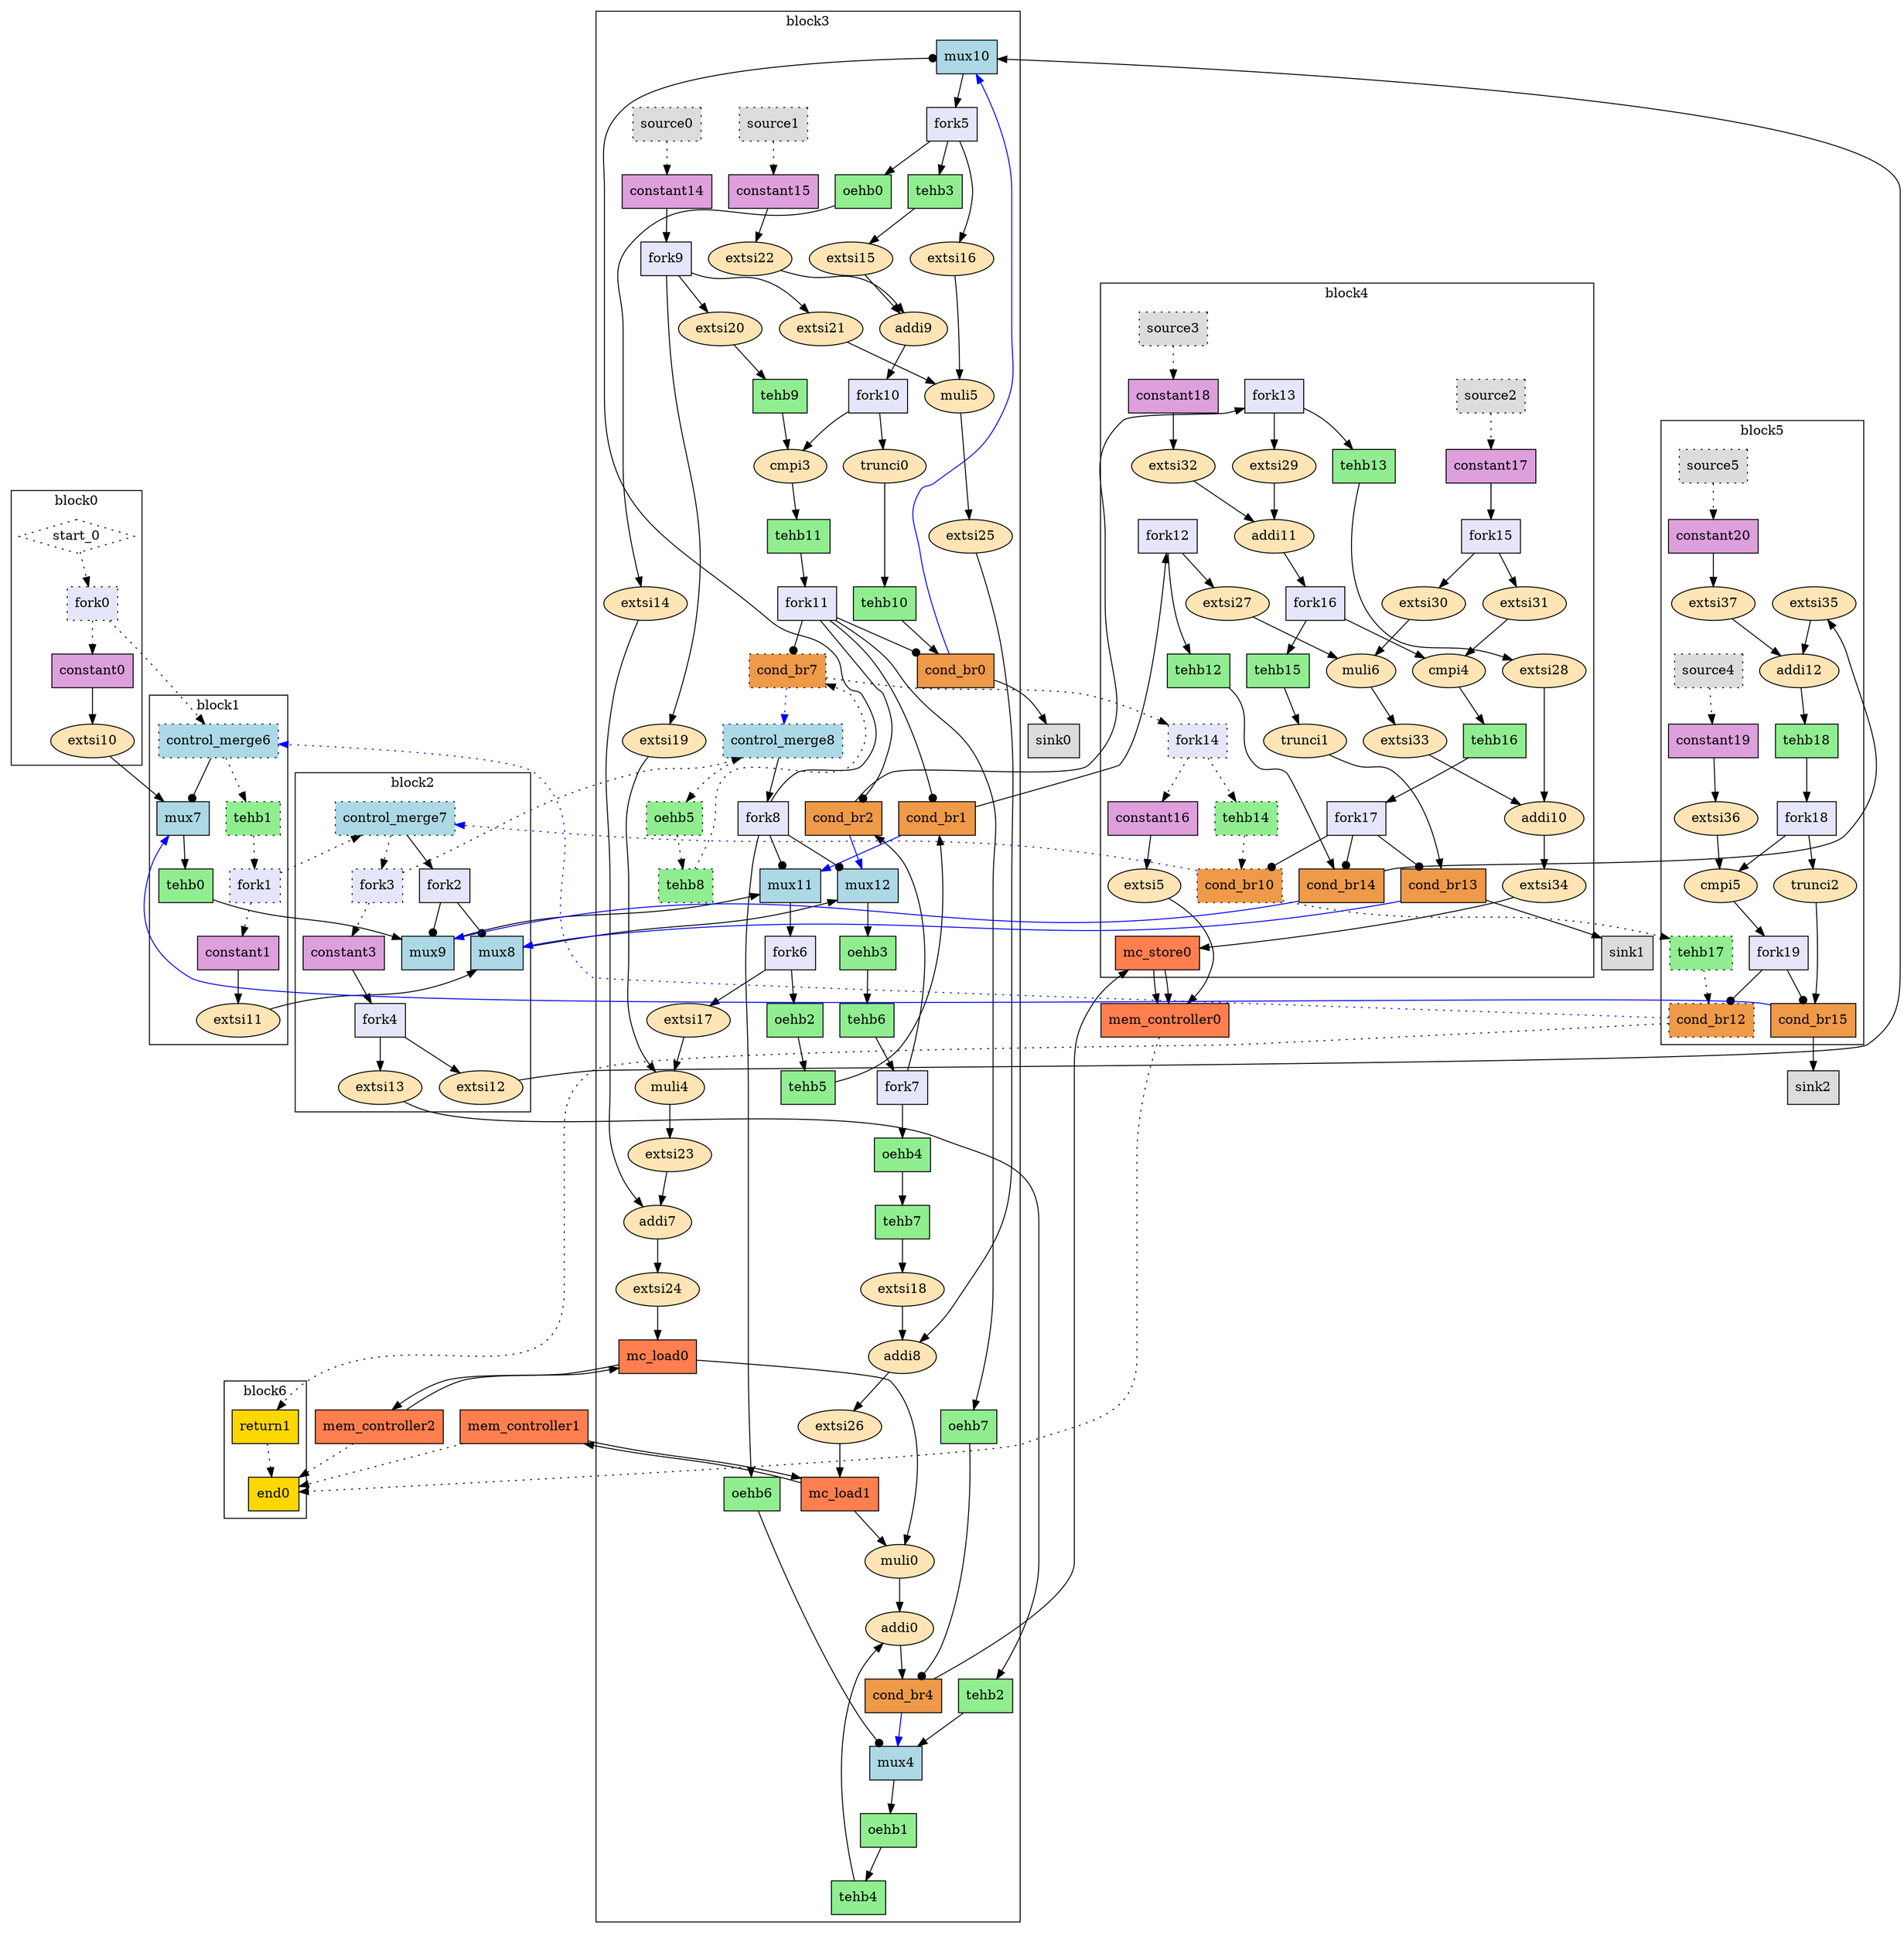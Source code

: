 Digraph G {
  splines=spline;
  compound=true; // Allow edges between clusters
  // Units/Channels in BB 0
  subgraph "cluster0" {
    label="block0"
    // Units from function arguments
    "start_0" [mlir_op="handshake.func", shape=diamond, label="start_0", style="dotted", type="Entry", control="true", in="in1:0", out="out1:0", bbID=1]
    // Units in BB 0
    "fork0" [mlir_op="handshake.fork", label="fork0", fillcolor=lavender, shape="box", style="filled, dotted", type="Fork", delay="0.000 0.100 0.100 0.000 0.000 0.000 0.000 0.000", in="in1:0", out="out1:0 out2:0", bbID=1]
    "constant0" [mlir_op="handshake.constant", label="constant0", fillcolor=plum, shape="box", style="filled", type="Constant", delay="0.000 0.000 0.000 0.000 0.000 0.000 0.000 0.000", in="in1:1", out="out1:1", value="0x0", bbID=1]
    "extsi10" [mlir_op="arith.extsi", label="extsi10", fillcolor=moccasin, shape="oval", style="filled", type="Operator", delay="0.000 0.000 0.000 0.000 0.000 0.000 0.000 0.000", in="in1:1", latency="0", op="sext_op", out="out1:6", II=1, bbID=1]
    // Channels from function arguments
    "start_0" -> "fork0" [style="dotted", dir="both", arrowtail="none", arrowhead="normal", from="out1", to="in1"]
    // Channels in BB 0
    "fork0" -> "constant0" [style="dotted", dir="both", arrowtail="none", arrowhead="normal", from="out2", to="in1"]
    "constant0" -> "extsi10" [style="solid", dir="both", arrowtail="none", arrowhead="normal", from="out1", to="in1"]
  }
  // Units/Channels in BB 1
  subgraph "cluster1" {
    label="block1"
    // Units in BB 1
    "mux7" [mlir_op="handshake.mux", label="mux7", fillcolor=lightblue, shape="box", style="filled", type="Mux", delay="1.412 1.397 0.000 1.412 1.397 1.412 0.000 0.000", in="in1?:1 in2:6 in3:6", out="out1:6", bbID=2]
    "control_merge6" [mlir_op="handshake.control_merge", label="control_merge6", fillcolor=lightblue, shape="box", style="filled, dotted", type="CntrlMerge", delay="0.000 1.397 0.000 0.000 0.000 0.000 0.000 0.000", in="in1:0 in2:0", out="out1:0 out2?:1", bbID=2]
    "tehb1" [mlir_op="handshake.tehb", label="tehb1", fillcolor=lightgreen, shape="box", style="filled, dotted", type="Buffer", delay="0.000 0.000 0.000 0.000 0.000 0.000 0.000 0.000", in="in1:0", out="out1:0", transparent="true", bbID=2, slots=3001]
    "fork1" [mlir_op="handshake.fork", label="fork1", fillcolor=lavender, shape="box", style="filled, dotted", type="Fork", delay="0.000 0.100 0.100 0.000 0.000 0.000 0.000 0.000", in="in1:0", out="out1:0 out2:0", bbID=2]
    "constant1" [mlir_op="handshake.constant", label="constant1", fillcolor=plum, shape="box", style="filled", type="Constant", delay="0.000 0.000 0.000 0.000 0.000 0.000 0.000 0.000", in="in1:1", out="out1:1", value="0x0", bbID=2]
    "extsi11" [mlir_op="arith.extsi", label="extsi11", fillcolor=moccasin, shape="oval", style="filled", type="Operator", delay="0.000 0.000 0.000 0.000 0.000 0.000 0.000 0.000", in="in1:1", latency="0", op="sext_op", out="out1:6", II=1, bbID=2]
    "tehb0" [mlir_op="handshake.tehb", label="tehb0", fillcolor=lightgreen, shape="box", style="filled", type="Buffer", delay="0.000 0.000 0.000 0.000 0.000 0.000 0.000 0.000", in="in1:6", out="out1:6", transparent="true", bbID=2, slots=3001]
    // Channels in BB 1
    "mux7" -> "tehb0" [style="solid", dir="both", arrowtail="none", arrowhead="normal", from="out1", to="in1"]
    "control_merge6" -> "tehb1" [style="dotted", dir="both", arrowtail="none", arrowhead="normal", from="out1", to="in1"]
    "control_merge6" -> "mux7" [style="solid", dir="both", arrowtail="none", arrowhead="dot", from="out2", to="in1"]
    "tehb1" -> "fork1" [style="dotted", dir="both", arrowtail="none", arrowhead="normal", from="out1", to="in1"]
    "fork1" -> "constant1" [style="dotted", dir="both", arrowtail="none", arrowhead="normal", from="out1", to="in1"]
    "constant1" -> "extsi11" [style="solid", dir="both", arrowtail="none", arrowhead="normal", from="out1", to="in1"]
  }
  // Units/Channels in BB 2
  subgraph "cluster2" {
    label="block2"
    // Units in BB 2
    "mux8" [mlir_op="handshake.mux", label="mux8", fillcolor=lightblue, shape="box", style="filled", type="Mux", delay="1.412 1.397 0.000 1.412 1.397 1.412 0.000 0.000", in="in1?:1 in2:6 in3:6", out="out1:6", bbID=3]
    "mux9" [mlir_op="handshake.mux", label="mux9", fillcolor=lightblue, shape="box", style="filled", type="Mux", delay="1.412 1.397 0.000 1.412 1.397 1.412 0.000 0.000", in="in1?:1 in2:6 in3:6", out="out1:6", bbID=3]
    "control_merge7" [mlir_op="handshake.control_merge", label="control_merge7", fillcolor=lightblue, shape="box", style="filled, dotted", type="CntrlMerge", delay="0.000 1.397 0.000 0.000 0.000 0.000 0.000 0.000", in="in1:0 in2:0", out="out1:0 out2?:1", bbID=3]
    "fork2" [mlir_op="handshake.fork", label="fork2", fillcolor=lavender, shape="box", style="filled", type="Fork", delay="0.000 0.100 0.100 0.000 0.000 0.000 0.000 0.000", in="in1:1", out="out1:1 out2:1", bbID=3]
    "fork3" [mlir_op="handshake.fork", label="fork3", fillcolor=lavender, shape="box", style="filled, dotted", type="Fork", delay="0.000 0.100 0.100 0.000 0.000 0.000 0.000 0.000", in="in1:0", out="out1:0 out2:0", bbID=3]
    "constant3" [mlir_op="handshake.constant", label="constant3", fillcolor=plum, shape="box", style="filled", type="Constant", delay="0.000 0.000 0.000 0.000 0.000 0.000 0.000 0.000", in="in1:1", out="out1:1", value="0x0", bbID=3]
    "fork4" [mlir_op="handshake.fork", label="fork4", fillcolor=lavender, shape="box", style="filled", type="Fork", delay="0.000 0.100 0.100 0.000 0.000 0.000 0.000 0.000", in="in1:1", out="out1:1 out2:1", bbID=3]
    "extsi12" [mlir_op="arith.extsi", label="extsi12", fillcolor=moccasin, shape="oval", style="filled", type="Operator", delay="0.000 0.000 0.000 0.000 0.000 0.000 0.000 0.000", in="in1:1", latency="0", op="sext_op", out="out1:6", II=1, bbID=3]
    "extsi13" [mlir_op="arith.extsi", label="extsi13", fillcolor=moccasin, shape="oval", style="filled", type="Operator", delay="0.000 0.000 0.000 0.000 0.000 0.000 0.000 0.000", in="in1:1", latency="0", op="sext_op", out="out1:32", II=1, bbID=3]
    // Channels in BB 2
    "control_merge7" -> "fork3" [style="dotted", dir="both", arrowtail="none", arrowhead="normal", from="out1", to="in1"]
    "control_merge7" -> "fork2" [style="solid", dir="both", arrowtail="none", arrowhead="normal", from="out2", to="in1"]
    "fork2" -> "mux9" [style="solid", dir="both", arrowtail="none", arrowhead="dot", from="out1", to="in1"]
    "fork2" -> "mux8" [style="solid", dir="both", arrowtail="none", arrowhead="dot", from="out2", to="in1"]
    "fork3" -> "constant3" [style="dotted", dir="both", arrowtail="none", arrowhead="normal", from="out1", to="in1"]
    "constant3" -> "fork4" [style="solid", dir="both", arrowtail="none", arrowhead="normal", from="out1", to="in1"]
    "fork4" -> "extsi12" [style="solid", dir="both", arrowtail="none", arrowhead="normal", from="out1", to="in1"]
    "fork4" -> "extsi13" [style="solid", dir="both", arrowtail="none", arrowhead="normal", from="out2", to="in1"]
  }
  // Units/Channels in BB 3
  subgraph "cluster3" {
    label="block3"
    // Units in BB 3
    "mux10" [mlir_op="handshake.mux", label="mux10", fillcolor=lightblue, shape="box", style="filled", type="Mux", delay="1.412 1.397 0.000 1.412 1.397 1.412 0.000 0.000", in="in1?:1 in2:6 in3:6", out="out1:6", bbID=4]
    "fork5" [mlir_op="handshake.fork", label="fork5", fillcolor=lavender, shape="box", style="filled", type="Fork", delay="0.000 0.100 0.100 0.000 0.000 0.000 0.000 0.000", in="in1:6", out="out1:6 out2:6 out3:6", bbID=4]
    "oehb0" [mlir_op="handshake.oehb", label="oehb0", fillcolor=lightgreen, shape="box", style="filled", type="Buffer", delay="0.000 0.000 0.000 0.000 0.000 0.000 0.000 0.000", in="in1:6", out="out1:6", transparent="false", bbID=4, slots=4002]
    "extsi14" [mlir_op="arith.extsi", label="extsi14", fillcolor=moccasin, shape="oval", style="filled", type="Operator", delay="0.000 0.000 0.000 0.000 0.000 0.000 0.000 0.000", in="in1:6", latency="0", op="sext_op", out="out1:13", II=1, bbID=4]
    "tehb3" [mlir_op="handshake.tehb", label="tehb3", fillcolor=lightgreen, shape="box", style="filled", type="Buffer", delay="0.000 0.000 0.000 0.000 0.000 0.000 0.000 0.000", in="in1:6", out="out1:6", transparent="true", bbID=4, slots=3001]
    "extsi15" [mlir_op="arith.extsi", label="extsi15", fillcolor=moccasin, shape="oval", style="filled", type="Operator", delay="0.000 0.000 0.000 0.000 0.000 0.000 0.000 0.000", in="in1:6", latency="0", op="sext_op", out="out1:7", II=1, bbID=4]
    "extsi16" [mlir_op="arith.extsi", label="extsi16", fillcolor=moccasin, shape="oval", style="filled", type="Operator", delay="0.000 0.000 0.000 0.000 0.000 0.000 0.000 0.000", in="in1:6", latency="0", op="sext_op", out="out1:12", II=1, bbID=4]
    "tehb2" [mlir_op="handshake.tehb", label="tehb2", fillcolor=lightgreen, shape="box", style="filled", type="Buffer", delay="0.000 0.000 0.000 0.000 0.000 0.000 0.000 0.000", in="in1:32", out="out1:32", transparent="true", bbID=4, slots=3001]
    "oehb6" [mlir_op="handshake.oehb", label="oehb6", fillcolor=lightgreen, shape="box", style="filled", type="Buffer", delay="0.000 0.000 0.000 0.000 0.000 0.000 0.000 0.000", in="in1:1", out="out1:1", transparent="false", bbID=4, slots=4003]
    "mux4" [mlir_op="handshake.mux", label="mux4", fillcolor=lightblue, shape="box", style="filled", type="Mux", delay="1.412 1.397 0.000 1.412 1.397 1.412 0.000 0.000", in="in1?:1 in2:32 in3:32", out="out1:32", bbID=4]
    "mux11" [mlir_op="handshake.mux", label="mux11", fillcolor=lightblue, shape="box", style="filled", type="Mux", delay="1.412 1.397 0.000 1.412 1.397 1.412 0.000 0.000", in="in1?:1 in2:6 in3:6", out="out1:6", bbID=4]
    "fork6" [mlir_op="handshake.fork", label="fork6", fillcolor=lavender, shape="box", style="filled", type="Fork", delay="0.000 0.100 0.100 0.000 0.000 0.000 0.000 0.000", in="in1:6", out="out1:6 out2:6", bbID=4]
    "extsi17" [mlir_op="arith.extsi", label="extsi17", fillcolor=moccasin, shape="oval", style="filled", type="Operator", delay="0.000 0.000 0.000 0.000 0.000 0.000 0.000 0.000", in="in1:6", latency="0", op="sext_op", out="out1:12", II=1, bbID=4]
    "mux12" [mlir_op="handshake.mux", label="mux12", fillcolor=lightblue, shape="box", style="filled", type="Mux", delay="1.412 1.397 0.000 1.412 1.397 1.412 0.000 0.000", in="in1?:1 in2:6 in3:6", out="out1:6", bbID=4]
    "oehb3" [mlir_op="handshake.oehb", label="oehb3", fillcolor=lightgreen, shape="box", style="filled", type="OEHB", delay="0.000 0.000 0.000 0.000 0.000 0.000 0.000 0.000", in="in1:6", out="out1:6", bbID=4, slots=1]
    "tehb6" [mlir_op="handshake.tehb", label="tehb6", fillcolor=lightgreen, shape="box", style="filled", type="TEHB", delay="0.000 0.000 0.000 0.000 0.000 0.000 0.000 0.000", in="in1:6", out="out1:6", bbID=4, slots=1]
    "fork7" [mlir_op="handshake.fork", label="fork7", fillcolor=lavender, shape="box", style="filled", type="Fork", delay="0.000 0.100 0.100 0.000 0.000 0.000 0.000 0.000", in="in1:6", out="out1:6 out2:6", bbID=4]
    "oehb4" [mlir_op="handshake.oehb", label="oehb4", fillcolor=lightgreen, shape="box", style="filled", type="OEHB", delay="0.000 0.000 0.000 0.000 0.000 0.000 0.000 0.000", in="in1:6", out="out1:6", bbID=4, slots=1]
    "tehb7" [mlir_op="handshake.tehb", label="tehb7", fillcolor=lightgreen, shape="box", style="filled", type="TEHB", delay="0.000 0.000 0.000 0.000 0.000 0.000 0.000 0.000", in="in1:6", out="out1:6", bbID=4, slots=1]
    "extsi18" [mlir_op="arith.extsi", label="extsi18", fillcolor=moccasin, shape="oval", style="filled", type="Operator", delay="0.000 0.000 0.000 0.000 0.000 0.000 0.000 0.000", in="in1:6", latency="0", op="sext_op", out="out1:13", II=1, bbID=4]
    "control_merge8" [mlir_op="handshake.control_merge", label="control_merge8", fillcolor=lightblue, shape="box", style="filled, dotted", type="CntrlMerge", delay="0.000 1.397 0.000 0.000 0.000 0.000 0.000 0.000", in="in1:0 in2:0", out="out1:0 out2?:1", bbID=4]
    "fork8" [mlir_op="handshake.fork", label="fork8", fillcolor=lavender, shape="box", style="filled", type="Fork", delay="0.000 0.100 0.100 0.000 0.000 0.000 0.000 0.000", in="in1:1", out="out1:1 out2:1 out3:1 out4:1", bbID=4]
    "source0" [mlir_op="handshake.source", label="source0", fillcolor=gainsboro, shape="box", style="filled, dotted", type="Source", delay="0.000 0.000 0.000 0.000 0.000 0.000 0.000 0.000", out="out1:0", bbID=4]
    "constant14" [mlir_op="handshake.constant", label="constant14", fillcolor=plum, shape="box", style="filled", type="Constant", delay="0.000 0.000 0.000 0.000 0.000 0.000 0.000 0.000", in="in1:6", out="out1:6", value="0x1e", bbID=4]
    "fork9" [mlir_op="handshake.fork", label="fork9", fillcolor=lavender, shape="box", style="filled", type="Fork", delay="0.000 0.100 0.100 0.000 0.000 0.000 0.000 0.000", in="in1:6", out="out1:6 out2:6 out3:6", bbID=4]
    "extsi19" [mlir_op="arith.extsi", label="extsi19", fillcolor=moccasin, shape="oval", style="filled", type="Operator", delay="0.000 0.000 0.000 0.000 0.000 0.000 0.000 0.000", in="in1:6", latency="0", op="sext_op", out="out1:12", II=1, bbID=4]
    "extsi20" [mlir_op="arith.extsi", label="extsi20", fillcolor=moccasin, shape="oval", style="filled", type="Operator", delay="0.000 0.000 0.000 0.000 0.000 0.000 0.000 0.000", in="in1:6", latency="0", op="sext_op", out="out1:7", II=1, bbID=4]
    "extsi21" [mlir_op="arith.extsi", label="extsi21", fillcolor=moccasin, shape="oval", style="filled", type="Operator", delay="0.000 0.000 0.000 0.000 0.000 0.000 0.000 0.000", in="in1:6", latency="0", op="sext_op", out="out1:12", II=1, bbID=4]
    "source1" [mlir_op="handshake.source", label="source1", fillcolor=gainsboro, shape="box", style="filled, dotted", type="Source", delay="0.000 0.000 0.000 0.000 0.000 0.000 0.000 0.000", out="out1:0", bbID=4]
    "constant15" [mlir_op="handshake.constant", label="constant15", fillcolor=plum, shape="box", style="filled", type="Constant", delay="0.000 0.000 0.000 0.000 0.000 0.000 0.000 0.000", in="in1:2", out="out1:2", value="0x1", bbID=4]
    "extsi22" [mlir_op="arith.extsi", label="extsi22", fillcolor=moccasin, shape="oval", style="filled", type="Operator", delay="0.000 0.000 0.000 0.000 0.000 0.000 0.000 0.000", in="in1:2", latency="0", op="sext_op", out="out1:7", II=1, bbID=4]
    "muli4" [mlir_op="arith.muli", label="muli4", fillcolor=moccasin, shape="oval", style="filled", type="Operator", delay="0.000 0.000 0.000 1.409 0.000 0.000 0.000 0.000", in="in1:12 in2:12", latency="4", op="mul_op", out="out1:12", II=1, bbID=4]
    "extsi23" [mlir_op="arith.extsi", label="extsi23", fillcolor=moccasin, shape="oval", style="filled", type="Operator", delay="0.000 0.000 0.000 0.000 0.000 0.000 0.000 0.000", in="in1:12", latency="0", op="sext_op", out="out1:13", II=1, bbID=4]
    "addi7" [mlir_op="arith.addi", label="addi7", fillcolor=moccasin, shape="oval", style="filled", type="Operator", delay="2.047 1.397 1.400 1.409 0.000 0.000 0.000 0.000", in="in1:13 in2:13", latency="0", op="add_op", out="out1:13", II=1, bbID=4]
    "extsi24" [mlir_op="arith.extsi", label="extsi24", fillcolor=moccasin, shape="oval", style="filled", type="Operator", delay="0.000 0.000 0.000 0.000 0.000 0.000 0.000 0.000", in="in1:13", latency="0", op="sext_op", out="out1:32", II=1, bbID=4]
    "mc_load0" [mlir_op="handshake.mc_load", label="mc_load0", fillcolor=coral, shape="box", style="filled", type="Operator", delay="1.412 1.409 0.000 0.000 0.000 0.000 0.000 0.000", in="in1:32 in2:32", latency="1", op="mc_load_op", out="out1:32 out2:32", II=1, bbID=4, portId=0]
    "muli5" [mlir_op="arith.muli", label="muli5", fillcolor=moccasin, shape="oval", style="filled", type="Operator", delay="0.000 0.000 0.000 1.409 0.000 0.000 0.000 0.000", in="in1:12 in2:12", latency="4", op="mul_op", out="out1:12", II=1, bbID=4]
    "extsi25" [mlir_op="arith.extsi", label="extsi25", fillcolor=moccasin, shape="oval", style="filled", type="Operator", delay="0.000 0.000 0.000 0.000 0.000 0.000 0.000 0.000", in="in1:12", latency="0", op="sext_op", out="out1:13", II=1, bbID=4]
    "addi8" [mlir_op="arith.addi", label="addi8", fillcolor=moccasin, shape="oval", style="filled", type="Operator", delay="2.047 1.397 1.400 1.409 0.000 0.000 0.000 0.000", in="in1:13 in2:13", latency="0", op="add_op", out="out1:13", II=1, bbID=4]
    "extsi26" [mlir_op="arith.extsi", label="extsi26", fillcolor=moccasin, shape="oval", style="filled", type="Operator", delay="0.000 0.000 0.000 0.000 0.000 0.000 0.000 0.000", in="in1:13", latency="0", op="sext_op", out="out1:32", II=1, bbID=4]
    "mc_load1" [mlir_op="handshake.mc_load", label="mc_load1", fillcolor=coral, shape="box", style="filled", type="Operator", delay="1.412 1.409 0.000 0.000 0.000 0.000 0.000 0.000", in="in1:32 in2:32", latency="1", op="mc_load_op", out="out1:32 out2:32", II=1, bbID=4, portId=0]
    "muli0" [mlir_op="arith.muli", label="muli0", fillcolor=moccasin, shape="oval", style="filled", type="Operator", delay="0.000 0.000 0.000 1.409 0.000 0.000 0.000 0.000", in="in1:32 in2:32", latency="4", op="mul_op", out="out1:32", II=1, bbID=4]
    "oehb1" [mlir_op="handshake.oehb", label="oehb1", fillcolor=lightgreen, shape="box", style="filled", type="OEHB", delay="0.000 0.000 0.000 0.000 0.000 0.000 0.000 0.000", in="in1:32", out="out1:32", bbID=4, slots=1]
    "tehb4" [mlir_op="handshake.tehb", label="tehb4", fillcolor=lightgreen, shape="box", style="filled", type="TEHB", delay="0.000 0.000 0.000 0.000 0.000 0.000 0.000 0.000", in="in1:32", out="out1:32", bbID=4, slots=1]
    "addi0" [mlir_op="arith.addi", label="addi0", fillcolor=moccasin, shape="oval", style="filled", type="Operator", delay="2.287 1.397 1.400 1.409 0.000 0.000 0.000 0.000", in="in1:32 in2:32", latency="0", op="add_op", out="out1:32", II=1, bbID=4]
    "addi9" [mlir_op="arith.addi", label="addi9", fillcolor=moccasin, shape="oval", style="filled", type="Operator", delay="1.927 1.397 1.400 1.409 0.000 0.000 0.000 0.000", in="in1:7 in2:7", latency="0", op="add_op", out="out1:7", II=1, bbID=4]
    "fork10" [mlir_op="handshake.fork", label="fork10", fillcolor=lavender, shape="box", style="filled", type="Fork", delay="0.000 0.100 0.100 0.000 0.000 0.000 0.000 0.000", in="in1:7", out="out1:7 out2:7", bbID=4]
    "trunci0" [mlir_op="arith.trunci", label="trunci0", fillcolor=moccasin, shape="oval", style="filled", type="Operator", delay="0.000 0.000 0.000 0.000 0.000 0.000 0.000 0.000", in="in1:7", latency="0", op="trunc_op", out="out1:6", II=1, bbID=4]
    "tehb9" [mlir_op="handshake.tehb", label="tehb9", fillcolor=lightgreen, shape="box", style="filled", type="Buffer", delay="0.000 0.000 0.000 0.000 0.000 0.000 0.000 0.000", in="in1:7", out="out1:7", transparent="true", bbID=4, slots=3001]
    "cmpi3" [mlir_op="arith.cmpi<", label="cmpi3", fillcolor=moccasin, shape="oval", style="filled", type="Operator", delay="1.998 1.397 1.400 1.409 0.000 0.000 0.000 0.000", in="in1:7 in2:7", latency="0", op="icmp_ult_op", out="out1:1", II=1, bbID=4]
    "tehb11" [mlir_op="handshake.tehb", label="tehb11", fillcolor=lightgreen, shape="box", style="filled", type="Buffer", delay="0.000 0.000 0.000 0.000 0.000 0.000 0.000 0.000", in="in1:1", out="out1:1", transparent="true", bbID=4, slots=3001]
    "fork11" [mlir_op="handshake.fork", label="fork11", fillcolor=lavender, shape="box", style="filled", type="Fork", delay="0.000 0.100 0.100 0.000 0.000 0.000 0.000 0.000", in="in1:1", out="out1:1 out2:1 out3:1 out4:1 out5:1", bbID=4]
    "tehb10" [mlir_op="handshake.tehb", label="tehb10", fillcolor=lightgreen, shape="box", style="filled", type="Buffer", delay="0.000 0.000 0.000 0.000 0.000 0.000 0.000 0.000", in="in1:6", out="out1:6", transparent="true", bbID=4, slots=3001]
    "cond_br0" [mlir_op="handshake.cond_br", label="cond_br0", fillcolor=tan2, shape="box", style="filled", type="Branch", delay="0.000 1.409 1.411 1.412 1.400 1.412 0.000 0.000", in="in1:6 in2?:1", out="out1+:6 out2-:6", bbID=4]
    "oehb7" [mlir_op="handshake.oehb", label="oehb7", fillcolor=lightgreen, shape="box", style="filled", type="Buffer", delay="0.000 0.000 0.000 0.000 0.000 0.000 0.000 0.000", in="in1:1", out="out1:1", transparent="false", bbID=4, slots=4003]
    "cond_br4" [mlir_op="handshake.cond_br", label="cond_br4", fillcolor=tan2, shape="box", style="filled", type="Branch", delay="0.000 1.409 1.411 1.412 1.400 1.412 0.000 0.000", in="in1:32 in2?:1", out="out1+:32 out2-:32", bbID=4]
    "oehb2" [mlir_op="handshake.oehb", label="oehb2", fillcolor=lightgreen, shape="box", style="filled", type="OEHB", delay="0.000 0.000 0.000 0.000 0.000 0.000 0.000 0.000", in="in1:6", out="out1:6", bbID=4, slots=1]
    "tehb5" [mlir_op="handshake.tehb", label="tehb5", fillcolor=lightgreen, shape="box", style="filled", type="TEHB", delay="0.000 0.000 0.000 0.000 0.000 0.000 0.000 0.000", in="in1:6", out="out1:6", bbID=4, slots=1]
    "cond_br1" [mlir_op="handshake.cond_br", label="cond_br1", fillcolor=tan2, shape="box", style="filled", type="Branch", delay="0.000 1.409 1.411 1.412 1.400 1.412 0.000 0.000", in="in1:6 in2?:1", out="out1+:6 out2-:6", bbID=4]
    "cond_br2" [mlir_op="handshake.cond_br", label="cond_br2", fillcolor=tan2, shape="box", style="filled", type="Branch", delay="0.000 1.409 1.411 1.412 1.400 1.412 0.000 0.000", in="in1:6 in2?:1", out="out1+:6 out2-:6", bbID=4]
    "oehb5" [mlir_op="handshake.oehb", label="oehb5", fillcolor=lightgreen, shape="box", style="filled, dotted", type="OEHB", delay="0.000 0.000 0.000 0.000 0.000 0.000 0.000 0.000", in="in1:0", out="out1:0", bbID=4, slots=1]
    "tehb8" [mlir_op="handshake.tehb", label="tehb8", fillcolor=lightgreen, shape="box", style="filled, dotted", type="TEHB", delay="0.000 0.000 0.000 0.000 0.000 0.000 0.000 0.000", in="in1:0", out="out1:0", bbID=4, slots=1]
    "cond_br7" [mlir_op="handshake.cond_br", label="cond_br7", fillcolor=tan2, shape="box", style="filled, dotted", type="Branch", delay="0.000 1.409 1.411 1.412 1.400 1.412 0.000 0.000", in="in1:0 in2?:1", out="out1+:0 out2-:0", bbID=4]
    // Channels in BB 3
    "mux10" -> "fork5" [style="solid", dir="both", arrowtail="none", arrowhead="normal", from="out1", to="in1"]
    "fork5" -> "oehb0" [style="solid", dir="both", arrowtail="none", arrowhead="normal", from="out1", to="in1"]
    "fork5" -> "tehb3" [style="solid", dir="both", arrowtail="none", arrowhead="normal", from="out2", to="in1"]
    "fork5" -> "extsi16" [style="solid", dir="both", arrowtail="none", arrowhead="normal", from="out3", to="in1"]
    "oehb0" -> "extsi14" [style="solid", dir="both", arrowtail="none", arrowhead="normal", from="out1", to="in1"]
    "extsi14" -> "addi7" [style="solid", dir="both", arrowtail="none", arrowhead="normal", from="out1", to="in1"]
    "tehb3" -> "extsi15" [style="solid", dir="both", arrowtail="none", arrowhead="normal", from="out1", to="in1"]
    "extsi15" -> "addi9" [style="solid", dir="both", arrowtail="none", arrowhead="normal", from="out1", to="in1"]
    "extsi16" -> "muli5" [style="solid", dir="both", arrowtail="none", arrowhead="normal", from="out1", to="in1"]
    "tehb2" -> "mux4" [style="solid", dir="both", arrowtail="none", arrowhead="normal", from="out1", to="in3"]
    "oehb6" -> "mux4" [style="solid", dir="both", arrowtail="none", arrowhead="dot", from="out1", to="in1"]
    "mux4" -> "oehb1" [style="solid", dir="both", arrowtail="none", arrowhead="normal", from="out1", to="in1"]
    "mux11" -> "fork6" [style="solid", dir="both", arrowtail="none", arrowhead="normal", from="out1", to="in1"]
    "fork6" -> "oehb2" [style="solid", dir="both", arrowtail="none", arrowhead="normal", from="out1", to="in1"]
    "fork6" -> "extsi17" [style="solid", dir="both", arrowtail="none", arrowhead="normal", from="out2", to="in1"]
    "extsi17" -> "muli4" [style="solid", dir="both", arrowtail="none", arrowhead="normal", from="out1", to="in1"]
    "mux12" -> "oehb3" [style="solid", dir="both", arrowtail="none", arrowhead="normal", from="out1", to="in1"]
    "oehb3" -> "tehb6" [style="solid", dir="both", arrowtail="none", arrowhead="normal", from="out1", to="in1"]
    "tehb6" -> "fork7" [style="solid", dir="both", arrowtail="none", arrowhead="normal", from="out1", to="in1"]
    "fork7" -> "cond_br2" [style="solid", dir="both", arrowtail="none", arrowhead="normal", from="out1", to="in1"]
    "fork7" -> "oehb4" [style="solid", dir="both", arrowtail="none", arrowhead="normal", from="out2", to="in1"]
    "oehb4" -> "tehb7" [style="solid", dir="both", arrowtail="none", arrowhead="normal", from="out1", to="in1"]
    "tehb7" -> "extsi18" [style="solid", dir="both", arrowtail="none", arrowhead="normal", from="out1", to="in1"]
    "extsi18" -> "addi8" [style="solid", dir="both", arrowtail="none", arrowhead="normal", from="out1", to="in1"]
    "control_merge8" -> "oehb5" [style="dotted", dir="both", arrowtail="none", arrowhead="normal", from="out1", to="in1"]
    "control_merge8" -> "fork8" [style="solid", dir="both", arrowtail="none", arrowhead="normal", from="out2", to="in1"]
    "fork8" -> "mux11" [style="solid", dir="both", arrowtail="none", arrowhead="dot", from="out1", to="in1"]
    "fork8" -> "mux12" [style="solid", dir="both", arrowtail="none", arrowhead="dot", from="out2", to="in1"]
    "fork8" -> "mux10" [style="solid", dir="both", arrowtail="none", arrowhead="dot", from="out3", to="in1"]
    "fork8" -> "oehb6" [style="solid", dir="both", arrowtail="none", arrowhead="normal", from="out4", to="in1"]
    "source0" -> "constant14" [style="dotted", dir="both", arrowtail="none", arrowhead="normal", from="out1", to="in1"]
    "constant14" -> "fork9" [style="solid", dir="both", arrowtail="none", arrowhead="normal", from="out1", to="in1"]
    "fork9" -> "extsi19" [style="solid", dir="both", arrowtail="none", arrowhead="normal", from="out1", to="in1"]
    "fork9" -> "extsi20" [style="solid", dir="both", arrowtail="none", arrowhead="normal", from="out2", to="in1"]
    "fork9" -> "extsi21" [style="solid", dir="both", arrowtail="none", arrowhead="normal", from="out3", to="in1"]
    "extsi19" -> "muli4" [style="solid", dir="both", arrowtail="none", arrowhead="normal", from="out1", to="in2"]
    "extsi20" -> "tehb9" [style="solid", dir="both", arrowtail="none", arrowhead="normal", from="out1", to="in1"]
    "extsi21" -> "muli5" [style="solid", dir="both", arrowtail="none", arrowhead="normal", from="out1", to="in2"]
    "source1" -> "constant15" [style="dotted", dir="both", arrowtail="none", arrowhead="normal", from="out1", to="in1"]
    "constant15" -> "extsi22" [style="solid", dir="both", arrowtail="none", arrowhead="normal", from="out1", to="in1"]
    "extsi22" -> "addi9" [style="solid", dir="both", arrowtail="none", arrowhead="normal", from="out1", to="in2"]
    "muli4" -> "extsi23" [style="solid", dir="both", arrowtail="none", arrowhead="normal", from="out1", to="in1"]
    "extsi23" -> "addi7" [style="solid", dir="both", arrowtail="none", arrowhead="normal", from="out1", to="in2"]
    "addi7" -> "extsi24" [style="solid", dir="both", arrowtail="none", arrowhead="normal", from="out1", to="in1"]
    "extsi24" -> "mc_load0" [style="solid", dir="both", arrowtail="none", arrowhead="normal", from="out1", to="in2"]
    "mc_load0" -> "muli0" [style="solid", dir="both", arrowtail="none", arrowhead="normal", from="out1", to="in1"]
    "muli5" -> "extsi25" [style="solid", dir="both", arrowtail="none", arrowhead="normal", from="out1", to="in1"]
    "extsi25" -> "addi8" [style="solid", dir="both", arrowtail="none", arrowhead="normal", from="out1", to="in2"]
    "addi8" -> "extsi26" [style="solid", dir="both", arrowtail="none", arrowhead="normal", from="out1", to="in1"]
    "extsi26" -> "mc_load1" [style="solid", dir="both", arrowtail="none", arrowhead="normal", from="out1", to="in2"]
    "mc_load1" -> "muli0" [style="solid", dir="both", arrowtail="none", arrowhead="normal", from="out1", to="in2"]
    "muli0" -> "addi0" [style="solid", dir="both", arrowtail="none", arrowhead="normal", from="out1", to="in2"]
    "oehb1" -> "tehb4" [style="solid", dir="both", arrowtail="none", arrowhead="normal", from="out1", to="in1"]
    "tehb4" -> "addi0" [style="solid", dir="both", arrowtail="none", arrowhead="normal", from="out1", to="in1"]
    "addi0" -> "cond_br4" [style="solid", dir="both", arrowtail="none", arrowhead="normal", from="out1", to="in1"]
    "addi9" -> "fork10" [style="solid", dir="both", arrowtail="none", arrowhead="normal", from="out1", to="in1"]
    "fork10" -> "trunci0" [style="solid", dir="both", arrowtail="none", arrowhead="normal", from="out1", to="in1"]
    "fork10" -> "cmpi3" [style="solid", dir="both", arrowtail="none", arrowhead="normal", from="out2", to="in1"]
    "trunci0" -> "tehb10" [style="solid", dir="both", arrowtail="none", arrowhead="normal", from="out1", to="in1"]
    "tehb9" -> "cmpi3" [style="solid", dir="both", arrowtail="none", arrowhead="normal", from="out1", to="in2"]
    "cmpi3" -> "tehb11" [style="solid", dir="both", arrowtail="none", arrowhead="normal", from="out1", to="in1"]
    "tehb11" -> "fork11" [style="solid", dir="both", arrowtail="none", arrowhead="normal", from="out1", to="in1"]
    "fork11" -> "cond_br0" [style="solid", dir="both", arrowtail="none", arrowhead="dot", from="out1", to="in2"]
    "fork11" -> "cond_br1" [style="solid", dir="both", arrowtail="none", arrowhead="dot", from="out2", to="in2"]
    "fork11" -> "cond_br2" [style="solid", dir="both", arrowtail="none", arrowhead="dot", from="out3", to="in2"]
    "fork11" -> "oehb7" [style="solid", dir="both", arrowtail="none", arrowhead="normal", from="out4", to="in1"]
    "fork11" -> "cond_br7" [style="solid", dir="both", arrowtail="none", arrowhead="dot", from="out5", to="in2"]
    "tehb10" -> "cond_br0" [style="solid", dir="both", arrowtail="none", arrowhead="normal", from="out1", to="in1"]
    "cond_br0" -> "mux10" [style="solid", dir="both", arrowtail="none", arrowhead="normal", from="out1", to="in2",  color="blue"]
    "oehb7" -> "cond_br4" [style="solid", dir="both", arrowtail="none", arrowhead="dot", from="out1", to="in2"]
    "cond_br4" -> "mux4" [style="solid", dir="both", arrowtail="none", arrowhead="normal", from="out1", to="in2",  color="blue"]
    "oehb2" -> "tehb5" [style="solid", dir="both", arrowtail="none", arrowhead="normal", from="out1", to="in1"]
    "tehb5" -> "cond_br1" [style="solid", dir="both", arrowtail="none", arrowhead="normal", from="out1", to="in1"]
    "cond_br1" -> "mux11" [style="solid", dir="both", arrowtail="none", arrowhead="normal", from="out1", to="in2",  color="blue"]
    "cond_br2" -> "mux12" [style="solid", dir="both", arrowtail="none", arrowhead="normal", from="out1", to="in2",  color="blue"]
    "oehb5" -> "tehb8" [style="dotted", dir="both", arrowtail="none", arrowhead="normal", from="out1", to="in1"]
    "tehb8" -> "cond_br7" [style="dotted", dir="both", arrowtail="none", arrowhead="normal", from="out1", to="in1"]
    "cond_br7" -> "control_merge8" [style="dotted", dir="both", arrowtail="none", arrowhead="normal", from="out1", to="in1",  color="blue"]
  }
  // Units/Channels in BB 4
  subgraph "cluster4" {
    label="block4"
    // Units in BB 4
    "fork12" [mlir_op="handshake.fork", label="fork12", fillcolor=lavender, shape="box", style="filled", type="Fork", delay="0.000 0.100 0.100 0.000 0.000 0.000 0.000 0.000", in="in1:6", out="out1:6 out2:6", bbID=5]
    "extsi27" [mlir_op="arith.extsi", label="extsi27", fillcolor=moccasin, shape="oval", style="filled", type="Operator", delay="0.000 0.000 0.000 0.000 0.000 0.000 0.000 0.000", in="in1:6", latency="0", op="sext_op", out="out1:12", II=1, bbID=5]
    "fork13" [mlir_op="handshake.fork", label="fork13", fillcolor=lavender, shape="box", style="filled", type="Fork", delay="0.000 0.100 0.100 0.000 0.000 0.000 0.000 0.000", in="in1:6", out="out1:6 out2:6", bbID=5]
    "tehb13" [mlir_op="handshake.tehb", label="tehb13", fillcolor=lightgreen, shape="box", style="filled", type="Buffer", delay="0.000 0.000 0.000 0.000 0.000 0.000 0.000 0.000", in="in1:6", out="out1:6", transparent="true", bbID=5, slots=3001]
    "extsi28" [mlir_op="arith.extsi", label="extsi28", fillcolor=moccasin, shape="oval", style="filled", type="Operator", delay="0.000 0.000 0.000 0.000 0.000 0.000 0.000 0.000", in="in1:6", latency="0", op="sext_op", out="out1:13", II=1, bbID=5]
    "extsi29" [mlir_op="arith.extsi", label="extsi29", fillcolor=moccasin, shape="oval", style="filled", type="Operator", delay="0.000 0.000 0.000 0.000 0.000 0.000 0.000 0.000", in="in1:6", latency="0", op="sext_op", out="out1:7", II=1, bbID=5]
    "fork14" [mlir_op="handshake.fork", label="fork14", fillcolor=lavender, shape="box", style="filled, dotted", type="Fork", delay="0.000 0.100 0.100 0.000 0.000 0.000 0.000 0.000", in="in1:0", out="out1:0 out2:0", bbID=5]
    "constant16" [mlir_op="handshake.constant", label="constant16", fillcolor=plum, shape="box", style="filled", type="Constant", delay="0.000 0.000 0.000 0.000 0.000 0.000 0.000 0.000", in="in1:2", out="out1:2", value="0x1", bbID=5]
    "extsi5" [mlir_op="arith.extsi", label="extsi5", fillcolor=moccasin, shape="oval", style="filled", type="Operator", delay="0.000 0.000 0.000 0.000 0.000 0.000 0.000 0.000", in="in1:2", latency="0", op="sext_op", out="out1:32", II=1, bbID=5]
    "source2" [mlir_op="handshake.source", label="source2", fillcolor=gainsboro, shape="box", style="filled, dotted", type="Source", delay="0.000 0.000 0.000 0.000 0.000 0.000 0.000 0.000", out="out1:0", bbID=5]
    "constant17" [mlir_op="handshake.constant", label="constant17", fillcolor=plum, shape="box", style="filled", type="Constant", delay="0.000 0.000 0.000 0.000 0.000 0.000 0.000 0.000", in="in1:6", out="out1:6", value="0x1e", bbID=5]
    "fork15" [mlir_op="handshake.fork", label="fork15", fillcolor=lavender, shape="box", style="filled", type="Fork", delay="0.000 0.100 0.100 0.000 0.000 0.000 0.000 0.000", in="in1:6", out="out1:6 out2:6", bbID=5]
    "extsi30" [mlir_op="arith.extsi", label="extsi30", fillcolor=moccasin, shape="oval", style="filled", type="Operator", delay="0.000 0.000 0.000 0.000 0.000 0.000 0.000 0.000", in="in1:6", latency="0", op="sext_op", out="out1:12", II=1, bbID=5]
    "extsi31" [mlir_op="arith.extsi", label="extsi31", fillcolor=moccasin, shape="oval", style="filled", type="Operator", delay="0.000 0.000 0.000 0.000 0.000 0.000 0.000 0.000", in="in1:6", latency="0", op="sext_op", out="out1:7", II=1, bbID=5]
    "source3" [mlir_op="handshake.source", label="source3", fillcolor=gainsboro, shape="box", style="filled, dotted", type="Source", delay="0.000 0.000 0.000 0.000 0.000 0.000 0.000 0.000", out="out1:0", bbID=5]
    "constant18" [mlir_op="handshake.constant", label="constant18", fillcolor=plum, shape="box", style="filled", type="Constant", delay="0.000 0.000 0.000 0.000 0.000 0.000 0.000 0.000", in="in1:2", out="out1:2", value="0x1", bbID=5]
    "extsi32" [mlir_op="arith.extsi", label="extsi32", fillcolor=moccasin, shape="oval", style="filled", type="Operator", delay="0.000 0.000 0.000 0.000 0.000 0.000 0.000 0.000", in="in1:2", latency="0", op="sext_op", out="out1:7", II=1, bbID=5]
    "muli6" [mlir_op="arith.muli", label="muli6", fillcolor=moccasin, shape="oval", style="filled", type="Operator", delay="0.000 0.000 0.000 1.409 0.000 0.000 0.000 0.000", in="in1:12 in2:12", latency="4", op="mul_op", out="out1:12", II=1, bbID=5]
    "extsi33" [mlir_op="arith.extsi", label="extsi33", fillcolor=moccasin, shape="oval", style="filled", type="Operator", delay="0.000 0.000 0.000 0.000 0.000 0.000 0.000 0.000", in="in1:12", latency="0", op="sext_op", out="out1:13", II=1, bbID=5]
    "addi10" [mlir_op="arith.addi", label="addi10", fillcolor=moccasin, shape="oval", style="filled", type="Operator", delay="2.047 1.397 1.400 1.409 0.000 0.000 0.000 0.000", in="in1:13 in2:13", latency="0", op="add_op", out="out1:13", II=1, bbID=5]
    "extsi34" [mlir_op="arith.extsi", label="extsi34", fillcolor=moccasin, shape="oval", style="filled", type="Operator", delay="0.000 0.000 0.000 0.000 0.000 0.000 0.000 0.000", in="in1:13", latency="0", op="sext_op", out="out1:32", II=1, bbID=5]
    "mc_store0" [mlir_op="handshake.mc_store", label="mc_store0", fillcolor=coral, shape="box", style="filled", type="Operator", delay="0.672 1.397 1.400 1.409 0.000 0.000 0.000 0.000", in="in1:32 in2:32", latency="0", op="mc_store_op", out="out1:32 out2:32", II=1, bbID=5, portId=0]
    "addi11" [mlir_op="arith.addi", label="addi11", fillcolor=moccasin, shape="oval", style="filled", type="Operator", delay="1.927 1.397 1.400 1.409 0.000 0.000 0.000 0.000", in="in1:7 in2:7", latency="0", op="add_op", out="out1:7", II=1, bbID=5]
    "fork16" [mlir_op="handshake.fork", label="fork16", fillcolor=lavender, shape="box", style="filled", type="Fork", delay="0.000 0.100 0.100 0.000 0.000 0.000 0.000 0.000", in="in1:7", out="out1:7 out2:7", bbID=5]
    "tehb15" [mlir_op="handshake.tehb", label="tehb15", fillcolor=lightgreen, shape="box", style="filled", type="Buffer", delay="0.000 0.000 0.000 0.000 0.000 0.000 0.000 0.000", in="in1:7", out="out1:7", transparent="true", bbID=5, slots=3001]
    "trunci1" [mlir_op="arith.trunci", label="trunci1", fillcolor=moccasin, shape="oval", style="filled", type="Operator", delay="0.000 0.000 0.000 0.000 0.000 0.000 0.000 0.000", in="in1:7", latency="0", op="trunc_op", out="out1:6", II=1, bbID=5]
    "cmpi4" [mlir_op="arith.cmpi<", label="cmpi4", fillcolor=moccasin, shape="oval", style="filled", type="Operator", delay="1.998 1.397 1.400 1.409 0.000 0.000 0.000 0.000", in="in1:7 in2:7", latency="0", op="icmp_ult_op", out="out1:1", II=1, bbID=5]
    "tehb16" [mlir_op="handshake.tehb", label="tehb16", fillcolor=lightgreen, shape="box", style="filled", type="Buffer", delay="0.000 0.000 0.000 0.000 0.000 0.000 0.000 0.000", in="in1:1", out="out1:1", transparent="true", bbID=5, slots=3001]
    "fork17" [mlir_op="handshake.fork", label="fork17", fillcolor=lavender, shape="box", style="filled", type="Fork", delay="0.000 0.100 0.100 0.000 0.000 0.000 0.000 0.000", in="in1:1", out="out1:1 out2:1 out3:1", bbID=5]
    "cond_br13" [mlir_op="handshake.cond_br", label="cond_br13", fillcolor=tan2, shape="box", style="filled", type="Branch", delay="0.000 1.409 1.411 1.412 1.400 1.412 0.000 0.000", in="in1:6 in2?:1", out="out1+:6 out2-:6", bbID=5]
    "tehb12" [mlir_op="handshake.tehb", label="tehb12", fillcolor=lightgreen, shape="box", style="filled", type="Buffer", delay="0.000 0.000 0.000 0.000 0.000 0.000 0.000 0.000", in="in1:6", out="out1:6", transparent="true", bbID=5, slots=3001]
    "cond_br14" [mlir_op="handshake.cond_br", label="cond_br14", fillcolor=tan2, shape="box", style="filled", type="Branch", delay="0.000 1.409 1.411 1.412 1.400 1.412 0.000 0.000", in="in1:6 in2?:1", out="out1+:6 out2-:6", bbID=5]
    "tehb14" [mlir_op="handshake.tehb", label="tehb14", fillcolor=lightgreen, shape="box", style="filled, dotted", type="Buffer", delay="0.000 0.000 0.000 0.000 0.000 0.000 0.000 0.000", in="in1:0", out="out1:0", transparent="true", bbID=5, slots=3001]
    "cond_br10" [mlir_op="handshake.cond_br", label="cond_br10", fillcolor=tan2, shape="box", style="filled, dotted", type="Branch", delay="0.000 1.409 1.411 1.412 1.400 1.412 0.000 0.000", in="in1:0 in2?:1", out="out1+:0 out2-:0", bbID=5]
    // Channels in BB 4
    "fork12" -> "tehb12" [style="solid", dir="both", arrowtail="none", arrowhead="normal", from="out1", to="in1"]
    "fork12" -> "extsi27" [style="solid", dir="both", arrowtail="none", arrowhead="normal", from="out2", to="in1"]
    "extsi27" -> "muli6" [style="solid", dir="both", arrowtail="none", arrowhead="normal", from="out1", to="in1"]
    "fork13" -> "tehb13" [style="solid", dir="both", arrowtail="none", arrowhead="normal", from="out1", to="in1"]
    "fork13" -> "extsi29" [style="solid", dir="both", arrowtail="none", arrowhead="normal", from="out2", to="in1"]
    "tehb13" -> "extsi28" [style="solid", dir="both", arrowtail="none", arrowhead="normal", from="out1", to="in1"]
    "extsi28" -> "addi10" [style="solid", dir="both", arrowtail="none", arrowhead="normal", from="out1", to="in1"]
    "extsi29" -> "addi11" [style="solid", dir="both", arrowtail="none", arrowhead="normal", from="out1", to="in1"]
    "fork14" -> "tehb14" [style="dotted", dir="both", arrowtail="none", arrowhead="normal", from="out1", to="in1"]
    "fork14" -> "constant16" [style="dotted", dir="both", arrowtail="none", arrowhead="normal", from="out2", to="in1"]
    "constant16" -> "extsi5" [style="solid", dir="both", arrowtail="none", arrowhead="normal", from="out1", to="in1"]
    "source2" -> "constant17" [style="dotted", dir="both", arrowtail="none", arrowhead="normal", from="out1", to="in1"]
    "constant17" -> "fork15" [style="solid", dir="both", arrowtail="none", arrowhead="normal", from="out1", to="in1"]
    "fork15" -> "extsi30" [style="solid", dir="both", arrowtail="none", arrowhead="normal", from="out1", to="in1"]
    "fork15" -> "extsi31" [style="solid", dir="both", arrowtail="none", arrowhead="normal", from="out2", to="in1"]
    "extsi30" -> "muli6" [style="solid", dir="both", arrowtail="none", arrowhead="normal", from="out1", to="in2"]
    "extsi31" -> "cmpi4" [style="solid", dir="both", arrowtail="none", arrowhead="normal", from="out1", to="in2"]
    "source3" -> "constant18" [style="dotted", dir="both", arrowtail="none", arrowhead="normal", from="out1", to="in1"]
    "constant18" -> "extsi32" [style="solid", dir="both", arrowtail="none", arrowhead="normal", from="out1", to="in1"]
    "extsi32" -> "addi11" [style="solid", dir="both", arrowtail="none", arrowhead="normal", from="out1", to="in2"]
    "muli6" -> "extsi33" [style="solid", dir="both", arrowtail="none", arrowhead="normal", from="out1", to="in1"]
    "extsi33" -> "addi10" [style="solid", dir="both", arrowtail="none", arrowhead="normal", from="out1", to="in2"]
    "addi10" -> "extsi34" [style="solid", dir="both", arrowtail="none", arrowhead="normal", from="out1", to="in1"]
    "extsi34" -> "mc_store0" [style="solid", dir="both", arrowtail="none", arrowhead="normal", from="out1", to="in2"]
    "addi11" -> "fork16" [style="solid", dir="both", arrowtail="none", arrowhead="normal", from="out1", to="in1"]
    "fork16" -> "tehb15" [style="solid", dir="both", arrowtail="none", arrowhead="normal", from="out1", to="in1"]
    "fork16" -> "cmpi4" [style="solid", dir="both", arrowtail="none", arrowhead="normal", from="out2", to="in1"]
    "tehb15" -> "trunci1" [style="solid", dir="both", arrowtail="none", arrowhead="normal", from="out1", to="in1"]
    "trunci1" -> "cond_br13" [style="solid", dir="both", arrowtail="none", arrowhead="normal", from="out1", to="in1"]
    "cmpi4" -> "tehb16" [style="solid", dir="both", arrowtail="none", arrowhead="normal", from="out1", to="in1"]
    "tehb16" -> "fork17" [style="solid", dir="both", arrowtail="none", arrowhead="normal", from="out1", to="in1"]
    "fork17" -> "cond_br13" [style="solid", dir="both", arrowtail="none", arrowhead="dot", from="out1", to="in2"]
    "fork17" -> "cond_br14" [style="solid", dir="both", arrowtail="none", arrowhead="dot", from="out2", to="in2"]
    "fork17" -> "cond_br10" [style="solid", dir="both", arrowtail="none", arrowhead="dot", from="out3", to="in2"]
    "tehb12" -> "cond_br14" [style="solid", dir="both", arrowtail="none", arrowhead="normal", from="out1", to="in1"]
    "tehb14" -> "cond_br10" [style="dotted", dir="both", arrowtail="none", arrowhead="normal", from="out1", to="in1"]
  }
  // Units/Channels in BB 5
  subgraph "cluster5" {
    label="block5"
    // Units in BB 5
    "extsi35" [mlir_op="arith.extsi", label="extsi35", fillcolor=moccasin, shape="oval", style="filled", type="Operator", delay="0.000 0.000 0.000 0.000 0.000 0.000 0.000 0.000", in="in1:6", latency="0", op="sext_op", out="out1:7", II=1, bbID=6]
    "tehb17" [mlir_op="handshake.tehb", label="tehb17", fillcolor=lightgreen, shape="box", style="filled, dotted", type="Buffer", delay="0.000 0.000 0.000 0.000 0.000 0.000 0.000 0.000", in="in1:0", out="out1:0", transparent="true", bbID=6, slots=3001]
    "source4" [mlir_op="handshake.source", label="source4", fillcolor=gainsboro, shape="box", style="filled, dotted", type="Source", delay="0.000 0.000 0.000 0.000 0.000 0.000 0.000 0.000", out="out1:0", bbID=6]
    "constant19" [mlir_op="handshake.constant", label="constant19", fillcolor=plum, shape="box", style="filled", type="Constant", delay="0.000 0.000 0.000 0.000 0.000 0.000 0.000 0.000", in="in1:6", out="out1:6", value="0x1e", bbID=6]
    "extsi36" [mlir_op="arith.extsi", label="extsi36", fillcolor=moccasin, shape="oval", style="filled", type="Operator", delay="0.000 0.000 0.000 0.000 0.000 0.000 0.000 0.000", in="in1:6", latency="0", op="sext_op", out="out1:7", II=1, bbID=6]
    "source5" [mlir_op="handshake.source", label="source5", fillcolor=gainsboro, shape="box", style="filled, dotted", type="Source", delay="0.000 0.000 0.000 0.000 0.000 0.000 0.000 0.000", out="out1:0", bbID=6]
    "constant20" [mlir_op="handshake.constant", label="constant20", fillcolor=plum, shape="box", style="filled", type="Constant", delay="0.000 0.000 0.000 0.000 0.000 0.000 0.000 0.000", in="in1:2", out="out1:2", value="0x1", bbID=6]
    "extsi37" [mlir_op="arith.extsi", label="extsi37", fillcolor=moccasin, shape="oval", style="filled", type="Operator", delay="0.000 0.000 0.000 0.000 0.000 0.000 0.000 0.000", in="in1:2", latency="0", op="sext_op", out="out1:7", II=1, bbID=6]
    "addi12" [mlir_op="arith.addi", label="addi12", fillcolor=moccasin, shape="oval", style="filled", type="Operator", delay="1.927 1.397 1.400 1.409 0.000 0.000 0.000 0.000", in="in1:7 in2:7", latency="0", op="add_op", out="out1:7", II=1, bbID=6]
    "tehb18" [mlir_op="handshake.tehb", label="tehb18", fillcolor=lightgreen, shape="box", style="filled", type="Buffer", delay="0.000 0.000 0.000 0.000 0.000 0.000 0.000 0.000", in="in1:7", out="out1:7", transparent="true", bbID=6, slots=3001]
    "fork18" [mlir_op="handshake.fork", label="fork18", fillcolor=lavender, shape="box", style="filled", type="Fork", delay="0.000 0.100 0.100 0.000 0.000 0.000 0.000 0.000", in="in1:7", out="out1:7 out2:7", bbID=6]
    "trunci2" [mlir_op="arith.trunci", label="trunci2", fillcolor=moccasin, shape="oval", style="filled", type="Operator", delay="0.000 0.000 0.000 0.000 0.000 0.000 0.000 0.000", in="in1:7", latency="0", op="trunc_op", out="out1:6", II=1, bbID=6]
    "cmpi5" [mlir_op="arith.cmpi<", label="cmpi5", fillcolor=moccasin, shape="oval", style="filled", type="Operator", delay="1.998 1.397 1.400 1.409 0.000 0.000 0.000 0.000", in="in1:7 in2:7", latency="0", op="icmp_ult_op", out="out1:1", II=1, bbID=6]
    "fork19" [mlir_op="handshake.fork", label="fork19", fillcolor=lavender, shape="box", style="filled", type="Fork", delay="0.000 0.100 0.100 0.000 0.000 0.000 0.000 0.000", in="in1:1", out="out1:1 out2:1", bbID=6]
    "cond_br15" [mlir_op="handshake.cond_br", label="cond_br15", fillcolor=tan2, shape="box", style="filled", type="Branch", delay="0.000 1.409 1.411 1.412 1.400 1.412 0.000 0.000", in="in1:6 in2?:1", out="out1+:6 out2-:6", bbID=6]
    "cond_br12" [mlir_op="handshake.cond_br", label="cond_br12", fillcolor=tan2, shape="box", style="filled, dotted", type="Branch", delay="0.000 1.409 1.411 1.412 1.400 1.412 0.000 0.000", in="in1:0 in2?:1", out="out1+:0 out2-:0", bbID=6]
    // Channels in BB 5
    "extsi35" -> "addi12" [style="solid", dir="both", arrowtail="none", arrowhead="normal", from="out1", to="in1"]
    "tehb17" -> "cond_br12" [style="dotted", dir="both", arrowtail="none", arrowhead="normal", from="out1", to="in1"]
    "source4" -> "constant19" [style="dotted", dir="both", arrowtail="none", arrowhead="normal", from="out1", to="in1"]
    "constant19" -> "extsi36" [style="solid", dir="both", arrowtail="none", arrowhead="normal", from="out1", to="in1"]
    "extsi36" -> "cmpi5" [style="solid", dir="both", arrowtail="none", arrowhead="normal", from="out1", to="in2"]
    "source5" -> "constant20" [style="dotted", dir="both", arrowtail="none", arrowhead="normal", from="out1", to="in1"]
    "constant20" -> "extsi37" [style="solid", dir="both", arrowtail="none", arrowhead="normal", from="out1", to="in1"]
    "extsi37" -> "addi12" [style="solid", dir="both", arrowtail="none", arrowhead="normal", from="out1", to="in2"]
    "addi12" -> "tehb18" [style="solid", dir="both", arrowtail="none", arrowhead="normal", from="out1", to="in1"]
    "tehb18" -> "fork18" [style="solid", dir="both", arrowtail="none", arrowhead="normal", from="out1", to="in1"]
    "fork18" -> "trunci2" [style="solid", dir="both", arrowtail="none", arrowhead="normal", from="out1", to="in1"]
    "fork18" -> "cmpi5" [style="solid", dir="both", arrowtail="none", arrowhead="normal", from="out2", to="in1"]
    "trunci2" -> "cond_br15" [style="solid", dir="both", arrowtail="none", arrowhead="normal", from="out1", to="in1"]
    "cmpi5" -> "fork19" [style="solid", dir="both", arrowtail="none", arrowhead="normal", from="out1", to="in1"]
    "fork19" -> "cond_br15" [style="solid", dir="both", arrowtail="none", arrowhead="dot", from="out1", to="in2"]
    "fork19" -> "cond_br12" [style="solid", dir="both", arrowtail="none", arrowhead="dot", from="out2", to="in2"]
  }
  // Units/Channels in BB 6
  subgraph "cluster6" {
    label="block6"
    // Units in BB 6
    "return1" [mlir_op="handshake.return", label="return1", fillcolor=gold, shape="box", style="filled", type="Operator", delay="1.410 1.397 0.000 0.000 0.000 0.000 0.000 0.000", in="in1:0", latency="0", op="ret_op", out="out1:0", II=1, bbID=7]
    "end0" [mlir_op="handshake.end", label="end0", fillcolor=gold, shape="box", style="filled", type="Exit", delay="1.397 0.000 1.397 1.409 0.000 0.000 0.000 0.000", in="in1:0*e in2:0*e in3:0*e in4:0", out="out1:0", bbID=7]
    // Channels in BB 6
    "return1" -> "end0" [style="dotted", dir="both", arrowtail="none", arrowhead="normal", from="out1", to="in4"]
  }
  // Units outside of all basic blocks
  "mem_controller0" [mlir_op="handshake.mem_controller", label="mem_controller0", fillcolor=coral, shape="box", style="filled", type="MC", delay="0.000 0.000 0.000 0.000 0.000 0.000 0.000 0.000", in="in1:32*c0 in2:32*s0a in3:32*s0d", memory="outC", out="out1:0*e", bbID=0, bbcount=1, ldcount=0, stcount=1]
  "mem_controller1" [mlir_op="handshake.mem_controller", label="mem_controller1", fillcolor=coral, shape="box", style="filled", type="MC", delay="0.000 0.000 0.000 0.000 0.000 0.000 0.000 0.000", in="in1:32*l0a", memory="inB", out="out1:32*l0d out2:0*e", bbID=0, bbcount=0, ldcount=1, stcount=0]
  "mem_controller2" [mlir_op="handshake.mem_controller", label="mem_controller2", fillcolor=coral, shape="box", style="filled", type="MC", delay="0.000 0.000 0.000 0.000 0.000 0.000 0.000 0.000", in="in1:32*l0a", memory="inA", out="out1:32*l0d out2:0*e", bbID=0, bbcount=0, ldcount=1, stcount=0]
  "sink0" [mlir_op="handshake.sink", label="sink0", fillcolor=gainsboro, shape="box", style="filled", type="Sink", delay="0.000 0.000 0.000 0.000 0.000 0.000 0.000 0.000", in="in1:6", bbID=0]
  "sink1" [mlir_op="handshake.sink", label="sink1", fillcolor=gainsboro, shape="box", style="filled", type="Sink", delay="0.000 0.000 0.000 0.000 0.000 0.000 0.000 0.000", in="in1:6", bbID=0]
  "sink2" [mlir_op="handshake.sink", label="sink2", fillcolor=gainsboro, shape="box", style="filled", type="Sink", delay="0.000 0.000 0.000 0.000 0.000 0.000 0.000 0.000", in="in1:6", bbID=0]
  // Channels outgoing of BB 0
  "fork0" -> "control_merge6" [style="dotted", dir="both", arrowtail="none", arrowhead="normal", from="out1", to="in2"]
  "extsi10" -> "mux7" [style="solid", dir="both", arrowtail="none", arrowhead="normal", from="out1", to="in3"]
  // Channels outgoing of BB 1
  "fork1" -> "control_merge7" [style="dotted", dir="both", arrowtail="none", arrowhead="normal", from="out2", to="in2"]
  "extsi11" -> "mux8" [style="solid", dir="both", arrowtail="none", arrowhead="normal", from="out1", to="in3"]
  "tehb0" -> "mux9" [style="solid", dir="both", arrowtail="none", arrowhead="normal", from="out1", to="in3"]
  // Channels outgoing of BB 2
  "mux8" -> "mux12" [style="solid", dir="both", arrowtail="none", arrowhead="normal", from="out1", to="in3"]
  "mux9" -> "mux11" [style="solid", dir="both", arrowtail="none", arrowhead="normal", from="out1", to="in3"]
  "fork3" -> "control_merge8" [style="dotted", dir="both", arrowtail="none", arrowhead="normal", from="out2", to="in2"]
  "extsi12" -> "mux10" [style="solid", dir="both", arrowtail="none", arrowhead="normal", from="out1", to="in3"]
  "extsi13" -> "tehb2" [style="solid", dir="both", arrowtail="none", arrowhead="normal", from="out1", to="in1"]
  // Channels outgoing of BB 3
  "mc_load0" -> "mem_controller2" [style="solid", dir="both", arrowtail="none", arrowhead="normal", from="out2", to="in1", mem_address="true"]
  "mc_load1" -> "mem_controller1" [style="solid", dir="both", arrowtail="none", arrowhead="normal", from="out2", to="in1", mem_address="true"]
  "cond_br0" -> "sink0" [style="solid", dir="both", arrowtail="none", arrowhead="normal", from="out2", to="in1"]
  "cond_br4" -> "mc_store0" [style="solid", dir="both", arrowtail="none", arrowhead="normal", from="out2", to="in1"]
  "cond_br1" -> "fork12" [style="solid", dir="both", arrowtail="none", arrowhead="normal", from="out2", to="in1"]
  "cond_br2" -> "fork13" [style="solid", dir="both", arrowtail="none", arrowhead="normal", from="out2", to="in1"]
  "cond_br7" -> "fork14" [style="dotted", dir="both", arrowtail="none", arrowhead="normal", from="out2", to="in1"]
  // Channels outgoing of BB 4
  "extsi5" -> "mem_controller0" [style="solid", dir="both", arrowtail="none", arrowhead="normal", from="out1", to="in1"]
  "mc_store0" -> "mem_controller0" [style="solid", dir="both", arrowtail="none", arrowhead="normal", from="out2", to="in2", mem_address="true"]
  "mc_store0" -> "mem_controller0" [style="solid", dir="both", arrowtail="none", arrowhead="normal", from="out1", to="in3", mem_address="false"]
  "cond_br13" -> "mux8" [style="solid", dir="both", arrowtail="none", arrowhead="normal", from="out1", to="in2",  color="blue"]
  "cond_br13" -> "sink1" [style="solid", dir="both", arrowtail="none", arrowhead="normal", from="out2", to="in1"]
  "cond_br14" -> "mux9" [style="solid", dir="both", arrowtail="none", arrowhead="normal", from="out1", to="in2",  color="blue"]
  "cond_br14" -> "extsi35" [style="solid", dir="both", arrowtail="none", arrowhead="normal", from="out2", to="in1"]
  "cond_br10" -> "control_merge7" [style="dotted", dir="both", arrowtail="none", arrowhead="normal", from="out1", to="in1",  color="blue"]
  "cond_br10" -> "tehb17" [style="dotted", dir="both", arrowtail="none", arrowhead="normal", from="out2", to="in1"]
  // Channels outgoing of BB 5
  "cond_br15" -> "mux7" [style="solid", dir="both", arrowtail="none", arrowhead="normal", from="out1", to="in2",  color="blue"]
  "cond_br15" -> "sink2" [style="solid", dir="both", arrowtail="none", arrowhead="normal", from="out2", to="in1"]
  "cond_br12" -> "control_merge6" [style="dotted", dir="both", arrowtail="none", arrowhead="normal", from="out1", to="in1",  color="blue"]
  "cond_br12" -> "return1" [style="dotted", dir="both", arrowtail="none", arrowhead="normal", from="out2", to="in1"]
  // Channels outside of all basic blocks
  "mem_controller0" -> "end0" [style="dotted", dir="both", arrowtail="none", arrowhead="normal", from="out1", to="in1"]
  "mem_controller1" -> "mc_load1" [style="solid", dir="both", arrowtail="none", arrowhead="normal", from="out1", to="in1", mem_address="false"]
  "mem_controller1" -> "end0" [style="dotted", dir="both", arrowtail="none", arrowhead="normal", from="out2", to="in2"]
  "mem_controller2" -> "mc_load0" [style="solid", dir="both", arrowtail="none", arrowhead="normal", from="out1", to="in1", mem_address="false"]
  "mem_controller2" -> "end0" [style="dotted", dir="both", arrowtail="none", arrowhead="normal", from="out2", to="in3"]
}
